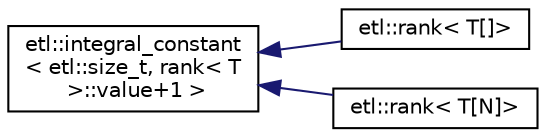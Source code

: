 digraph "Graphical Class Hierarchy"
{
  edge [fontname="Helvetica",fontsize="10",labelfontname="Helvetica",labelfontsize="10"];
  node [fontname="Helvetica",fontsize="10",shape=record];
  rankdir="LR";
  Node0 [label="etl::integral_constant\l\< etl::size_t, rank\< T\l \>::value+1 \>",height=0.2,width=0.4,color="black", fillcolor="white", style="filled",URL="$structetl_1_1integral__constant.html"];
  Node0 -> Node1 [dir="back",color="midnightblue",fontsize="10",style="solid",fontname="Helvetica"];
  Node1 [label="etl::rank\< T[]\>",height=0.2,width=0.4,color="black", fillcolor="white", style="filled",URL="$structetl_1_1rank_3_01T[]_4.html"];
  Node0 -> Node2 [dir="back",color="midnightblue",fontsize="10",style="solid",fontname="Helvetica"];
  Node2 [label="etl::rank\< T[N]\>",height=0.2,width=0.4,color="black", fillcolor="white", style="filled",URL="$structetl_1_1rank_3_01T[N]_4.html"];
}
